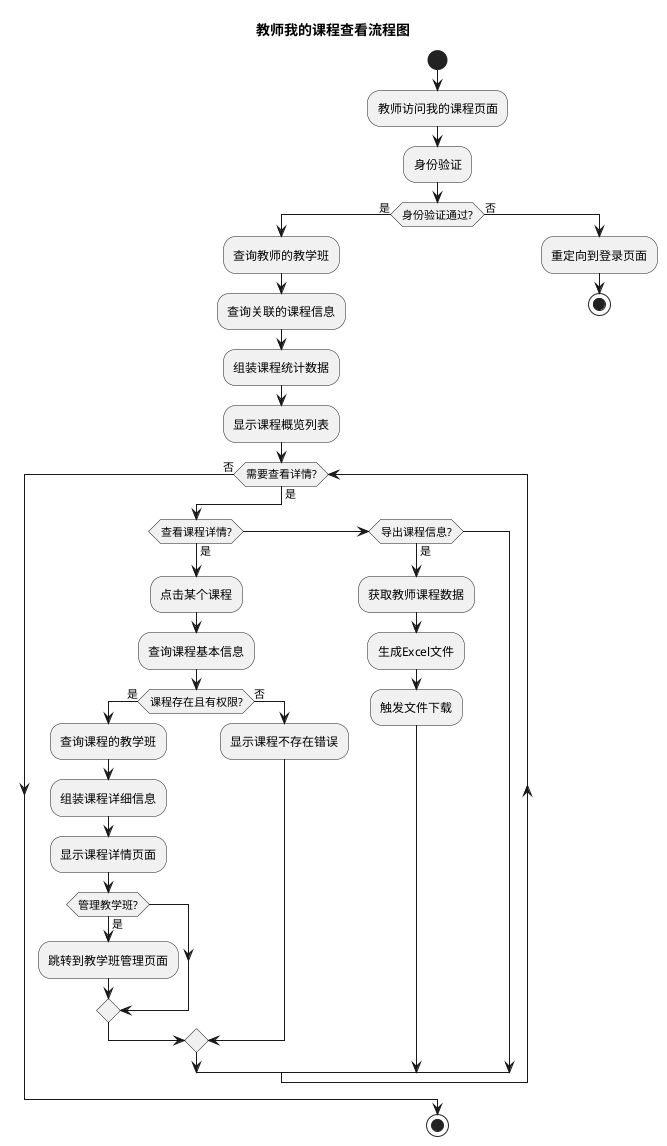 @startuml 教师我的课程查看流程图
title 教师我的课程查看流程图

start

:教师访问我的课程页面;
:身份验证;

if (身份验证通过?) then (是)
    :查询教师的教学班;
    :查询关联的课程信息;
    :组装课程统计数据;
    :显示课程概览列表;
    
    while (需要查看详情?) is (是)
        if (查看课程详情?) then (是)
            :点击某个课程;
            :查询课程基本信息;
            
            if (课程存在且有权限?) then (是)
                :查询课程的教学班;
                :组装课程详细信息;
                :显示课程详情页面;
                
                if (管理教学班?) then (是)
                    :跳转到教学班管理页面;
                endif
            else (否)
                :显示课程不存在错误;
            endif
            
        elseif (导出课程信息?) then (是)
            :获取教师课程数据;
            :生成Excel文件;
            :触发文件下载;
        endif
    endwhile (否)
else (否)
    :重定向到登录页面;
    stop
endif

stop

@enduml 